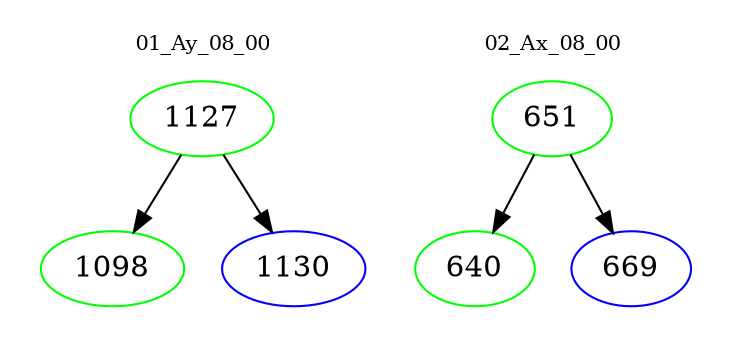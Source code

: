 digraph{
subgraph cluster_0 {
color = white
label = "01_Ay_08_00";
fontsize=10;
T0_1127 [label="1127", color="green"]
T0_1127 -> T0_1098 [color="black"]
T0_1098 [label="1098", color="green"]
T0_1127 -> T0_1130 [color="black"]
T0_1130 [label="1130", color="blue"]
}
subgraph cluster_1 {
color = white
label = "02_Ax_08_00";
fontsize=10;
T1_651 [label="651", color="green"]
T1_651 -> T1_640 [color="black"]
T1_640 [label="640", color="green"]
T1_651 -> T1_669 [color="black"]
T1_669 [label="669", color="blue"]
}
}
